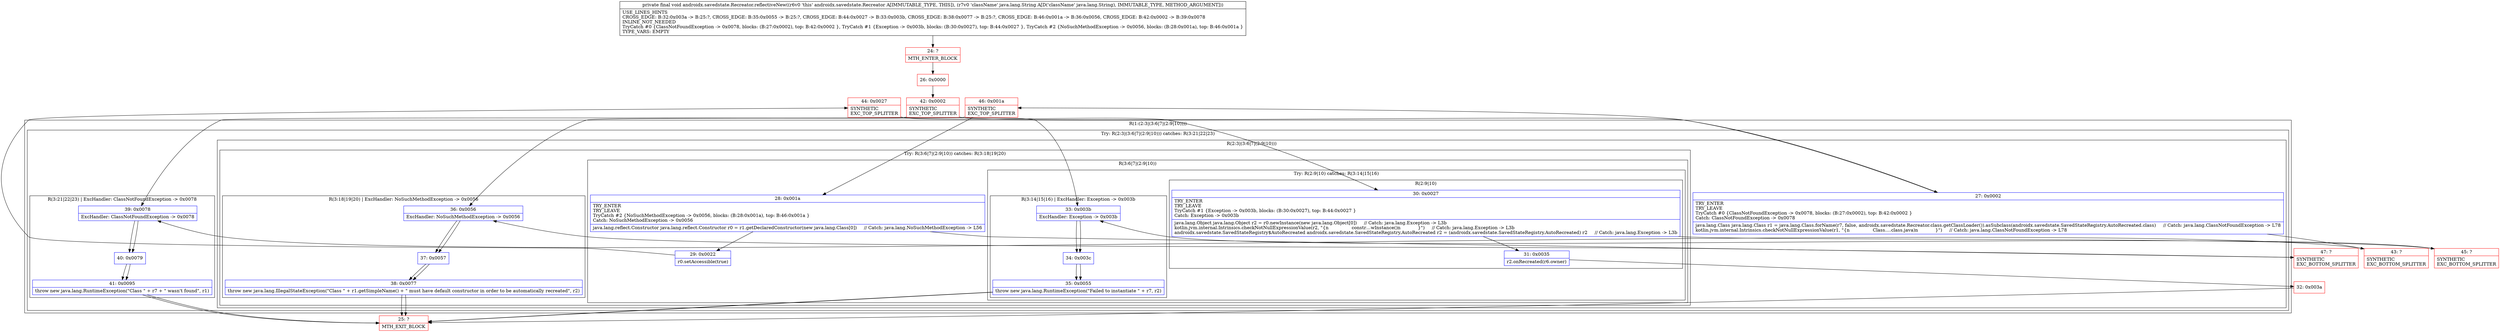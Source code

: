 digraph "CFG forandroidx.savedstate.Recreator.reflectiveNew(Ljava\/lang\/String;)V" {
subgraph cluster_Region_50075236 {
label = "R(1:(2:3|(3:6|7|(2:9|10))))";
node [shape=record,color=blue];
subgraph cluster_TryCatchRegion_997219625 {
label = "Try: R(2:3|(3:6|7|(2:9|10))) catches: R(3:21|22|23)";
node [shape=record,color=blue];
subgraph cluster_Region_1722321453 {
label = "R(2:3|(3:6|7|(2:9|10)))";
node [shape=record,color=blue];
Node_27 [shape=record,label="{27\:\ 0x0002|TRY_ENTER\lTRY_LEAVE\lTryCatch #0 \{ClassNotFoundException \-\> 0x0078, blocks: (B:27:0x0002), top: B:42:0x0002 \}\lCatch: ClassNotFoundException \-\> 0x0078\l|java.lang.Class java.lang.Class r1 = java.lang.Class.forName(r7, false, androidx.savedstate.Recreator.class.getClassLoader()).asSubclass(androidx.savedstate.SavedStateRegistry.AutoRecreated.class)     \/\/ Catch: java.lang.ClassNotFoundException \-\> L78\lkotlin.jvm.internal.Intrinsics.checkNotNullExpressionValue(r1, \"\{n                Class.…class.java)n            \}\")     \/\/ Catch: java.lang.ClassNotFoundException \-\> L78\l}"];
subgraph cluster_TryCatchRegion_1712644212 {
label = "Try: R(3:6|7|(2:9|10)) catches: R(3:18|19|20)";
node [shape=record,color=blue];
subgraph cluster_Region_1011772624 {
label = "R(3:6|7|(2:9|10))";
node [shape=record,color=blue];
Node_28 [shape=record,label="{28\:\ 0x001a|TRY_ENTER\lTRY_LEAVE\lTryCatch #2 \{NoSuchMethodException \-\> 0x0056, blocks: (B:28:0x001a), top: B:46:0x001a \}\lCatch: NoSuchMethodException \-\> 0x0056\l|java.lang.reflect.Constructor java.lang.reflect.Constructor r0 = r1.getDeclaredConstructor(new java.lang.Class[0])     \/\/ Catch: java.lang.NoSuchMethodException \-\> L56\l}"];
Node_29 [shape=record,label="{29\:\ 0x0022|r0.setAccessible(true)\l}"];
subgraph cluster_TryCatchRegion_1101245107 {
label = "Try: R(2:9|10) catches: R(3:14|15|16)";
node [shape=record,color=blue];
subgraph cluster_Region_1752385718 {
label = "R(2:9|10)";
node [shape=record,color=blue];
Node_30 [shape=record,label="{30\:\ 0x0027|TRY_ENTER\lTRY_LEAVE\lTryCatch #1 \{Exception \-\> 0x003b, blocks: (B:30:0x0027), top: B:44:0x0027 \}\lCatch: Exception \-\> 0x003b\l|java.lang.Object java.lang.Object r2 = r0.newInstance(new java.lang.Object[0])     \/\/ Catch: java.lang.Exception \-\> L3b\lkotlin.jvm.internal.Intrinsics.checkNotNullExpressionValue(r2, \"\{n                constr…wInstance()n            \}\")     \/\/ Catch: java.lang.Exception \-\> L3b\landroidx.savedstate.SavedStateRegistry$AutoRecreated androidx.savedstate.SavedStateRegistry.AutoRecreated r2 = (androidx.savedstate.SavedStateRegistry.AutoRecreated) r2     \/\/ Catch: java.lang.Exception \-\> L3b\l}"];
Node_31 [shape=record,label="{31\:\ 0x0035|r2.onRecreated(r6.owner)\l}"];
}
subgraph cluster_Region_596560853 {
label = "R(3:14|15|16) | ExcHandler: Exception \-\> 0x003b\l";
node [shape=record,color=blue];
Node_33 [shape=record,label="{33\:\ 0x003b|ExcHandler: Exception \-\> 0x003b\l}"];
Node_34 [shape=record,label="{34\:\ 0x003c}"];
Node_35 [shape=record,label="{35\:\ 0x0055|throw new java.lang.RuntimeException(\"Failed to instantiate \" + r7, r2)\l}"];
}
}
}
subgraph cluster_Region_513683986 {
label = "R(3:18|19|20) | ExcHandler: NoSuchMethodException \-\> 0x0056\l";
node [shape=record,color=blue];
Node_36 [shape=record,label="{36\:\ 0x0056|ExcHandler: NoSuchMethodException \-\> 0x0056\l}"];
Node_37 [shape=record,label="{37\:\ 0x0057}"];
Node_38 [shape=record,label="{38\:\ 0x0077|throw new java.lang.IllegalStateException(\"Class \" + r1.getSimpleName() + \" must have default constructor in order to be automatically recreated\", r2)\l}"];
}
}
}
subgraph cluster_Region_439243672 {
label = "R(3:21|22|23) | ExcHandler: ClassNotFoundException \-\> 0x0078\l";
node [shape=record,color=blue];
Node_39 [shape=record,label="{39\:\ 0x0078|ExcHandler: ClassNotFoundException \-\> 0x0078\l}"];
Node_40 [shape=record,label="{40\:\ 0x0079}"];
Node_41 [shape=record,label="{41\:\ 0x0095|throw new java.lang.RuntimeException(\"Class \" + r7 + \" wasn't found\", r1)\l}"];
}
}
}
subgraph cluster_Region_439243672 {
label = "R(3:21|22|23) | ExcHandler: ClassNotFoundException \-\> 0x0078\l";
node [shape=record,color=blue];
Node_39 [shape=record,label="{39\:\ 0x0078|ExcHandler: ClassNotFoundException \-\> 0x0078\l}"];
Node_40 [shape=record,label="{40\:\ 0x0079}"];
Node_41 [shape=record,label="{41\:\ 0x0095|throw new java.lang.RuntimeException(\"Class \" + r7 + \" wasn't found\", r1)\l}"];
}
subgraph cluster_Region_513683986 {
label = "R(3:18|19|20) | ExcHandler: NoSuchMethodException \-\> 0x0056\l";
node [shape=record,color=blue];
Node_36 [shape=record,label="{36\:\ 0x0056|ExcHandler: NoSuchMethodException \-\> 0x0056\l}"];
Node_37 [shape=record,label="{37\:\ 0x0057}"];
Node_38 [shape=record,label="{38\:\ 0x0077|throw new java.lang.IllegalStateException(\"Class \" + r1.getSimpleName() + \" must have default constructor in order to be automatically recreated\", r2)\l}"];
}
subgraph cluster_Region_596560853 {
label = "R(3:14|15|16) | ExcHandler: Exception \-\> 0x003b\l";
node [shape=record,color=blue];
Node_33 [shape=record,label="{33\:\ 0x003b|ExcHandler: Exception \-\> 0x003b\l}"];
Node_34 [shape=record,label="{34\:\ 0x003c}"];
Node_35 [shape=record,label="{35\:\ 0x0055|throw new java.lang.RuntimeException(\"Failed to instantiate \" + r7, r2)\l}"];
}
Node_24 [shape=record,color=red,label="{24\:\ ?|MTH_ENTER_BLOCK\l}"];
Node_26 [shape=record,color=red,label="{26\:\ 0x0000}"];
Node_42 [shape=record,color=red,label="{42\:\ 0x0002|SYNTHETIC\lEXC_TOP_SPLITTER\l}"];
Node_43 [shape=record,color=red,label="{43\:\ ?|SYNTHETIC\lEXC_BOTTOM_SPLITTER\l}"];
Node_46 [shape=record,color=red,label="{46\:\ 0x001a|SYNTHETIC\lEXC_TOP_SPLITTER\l}"];
Node_44 [shape=record,color=red,label="{44\:\ 0x0027|SYNTHETIC\lEXC_TOP_SPLITTER\l}"];
Node_32 [shape=record,color=red,label="{32\:\ 0x003a}"];
Node_25 [shape=record,color=red,label="{25\:\ ?|MTH_EXIT_BLOCK\l}"];
Node_45 [shape=record,color=red,label="{45\:\ ?|SYNTHETIC\lEXC_BOTTOM_SPLITTER\l}"];
Node_47 [shape=record,color=red,label="{47\:\ ?|SYNTHETIC\lEXC_BOTTOM_SPLITTER\l}"];
MethodNode[shape=record,label="{private final void androidx.savedstate.Recreator.reflectiveNew((r6v0 'this' androidx.savedstate.Recreator A[IMMUTABLE_TYPE, THIS]), (r7v0 'className' java.lang.String A[D('className' java.lang.String), IMMUTABLE_TYPE, METHOD_ARGUMENT]))  | USE_LINES_HINTS\lCROSS_EDGE: B:32:0x003a \-\> B:25:?, CROSS_EDGE: B:35:0x0055 \-\> B:25:?, CROSS_EDGE: B:44:0x0027 \-\> B:33:0x003b, CROSS_EDGE: B:38:0x0077 \-\> B:25:?, CROSS_EDGE: B:46:0x001a \-\> B:36:0x0056, CROSS_EDGE: B:42:0x0002 \-\> B:39:0x0078\lINLINE_NOT_NEEDED\lTryCatch #0 \{ClassNotFoundException \-\> 0x0078, blocks: (B:27:0x0002), top: B:42:0x0002 \}, TryCatch #1 \{Exception \-\> 0x003b, blocks: (B:30:0x0027), top: B:44:0x0027 \}, TryCatch #2 \{NoSuchMethodException \-\> 0x0056, blocks: (B:28:0x001a), top: B:46:0x001a \}\lTYPE_VARS: EMPTY\l}"];
MethodNode -> Node_24;Node_27 -> Node_43;
Node_27 -> Node_46;
Node_28 -> Node_29;
Node_28 -> Node_47;
Node_29 -> Node_44;
Node_30 -> Node_31;
Node_30 -> Node_45;
Node_31 -> Node_32;
Node_33 -> Node_34;
Node_34 -> Node_35;
Node_35 -> Node_25;
Node_36 -> Node_37;
Node_37 -> Node_38;
Node_38 -> Node_25;
Node_39 -> Node_40;
Node_40 -> Node_41;
Node_41 -> Node_25;
Node_39 -> Node_40;
Node_40 -> Node_41;
Node_41 -> Node_25;
Node_36 -> Node_37;
Node_37 -> Node_38;
Node_38 -> Node_25;
Node_33 -> Node_34;
Node_34 -> Node_35;
Node_35 -> Node_25;
Node_24 -> Node_26;
Node_26 -> Node_42;
Node_42 -> Node_27;
Node_42 -> Node_39;
Node_43 -> Node_39;
Node_46 -> Node_28;
Node_46 -> Node_36;
Node_44 -> Node_30;
Node_44 -> Node_33;
Node_32 -> Node_25;
Node_45 -> Node_33;
Node_47 -> Node_36;
}

